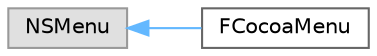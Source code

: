 digraph "Graphical Class Hierarchy"
{
 // INTERACTIVE_SVG=YES
 // LATEX_PDF_SIZE
  bgcolor="transparent";
  edge [fontname=Helvetica,fontsize=10,labelfontname=Helvetica,labelfontsize=10];
  node [fontname=Helvetica,fontsize=10,shape=box,height=0.2,width=0.4];
  rankdir="LR";
  Node0 [id="Node000000",label="NSMenu",height=0.2,width=0.4,color="grey60", fillcolor="#E0E0E0", style="filled",tooltip=" "];
  Node0 -> Node1 [id="edge5959_Node000000_Node000001",dir="back",color="steelblue1",style="solid",tooltip=" "];
  Node1 [id="Node000001",label="FCocoaMenu",height=0.2,width=0.4,color="grey40", fillcolor="white", style="filled",URL="$d3/da5/interfaceFCocoaMenu.html",tooltip=" "];
}
